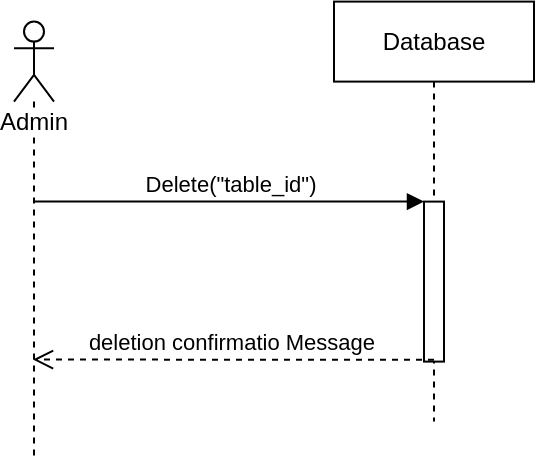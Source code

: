 <mxfile version="10.5.1" type="github"><diagram id="5qHa8yJmmfNP1S9O3tx8" name="Page-1"><mxGraphModel dx="1010" dy="1682" grid="1" gridSize="10" guides="1" tooltips="1" connect="1" arrows="1" fold="1" page="1" pageScale="1" pageWidth="850" pageHeight="1100" math="0" shadow="0"><root><mxCell id="0"/><mxCell id="1" parent="0"/><mxCell id="zMvriq25mnvYs4DFJ5ra-5" value="Database" style="shape=umlLifeline;perimeter=lifelinePerimeter;whiteSpace=wrap;html=1;container=1;collapsible=0;recursiveResize=0;outlineConnect=0;" parent="1" vertex="1"><mxGeometry x="250" y="-1023.2" width="100" height="210" as="geometry"/></mxCell><mxCell id="zMvriq25mnvYs4DFJ5ra-2" value="" style="html=1;points=[];perimeter=orthogonalPerimeter;" parent="zMvriq25mnvYs4DFJ5ra-5" vertex="1"><mxGeometry x="45" y="100" width="10" height="80" as="geometry"/></mxCell><mxCell id="zMvriq25mnvYs4DFJ5ra-1" value="Admin" style="shape=umlLifeline;participant=umlActor;perimeter=lifelinePerimeter;whiteSpace=wrap;html=1;container=1;collapsible=0;recursiveResize=0;verticalAlign=top;spacingTop=36;labelBackgroundColor=#ffffff;outlineConnect=0;" parent="1" vertex="1"><mxGeometry x="90" y="-1013.2" width="20" height="220" as="geometry"/></mxCell><mxCell id="zMvriq25mnvYs4DFJ5ra-3" value="Delete(&quot;table_id&quot;)" style="html=1;verticalAlign=bottom;endArrow=block;entryX=0;entryY=0;" parent="1" target="zMvriq25mnvYs4DFJ5ra-2" edge="1"><mxGeometry relative="1" as="geometry"><mxPoint x="100" y="-923.2" as="sourcePoint"/></mxGeometry></mxCell><mxCell id="zMvriq25mnvYs4DFJ5ra-9" value="deletion confirmatio Message&amp;nbsp;" style="html=1;verticalAlign=bottom;endArrow=open;dashed=1;endSize=8;exitX=0.5;exitY=0.988;exitDx=0;exitDy=0;exitPerimeter=0;" parent="1" source="zMvriq25mnvYs4DFJ5ra-2" edge="1"><mxGeometry relative="1" as="geometry"><mxPoint x="230" y="-844.2" as="sourcePoint"/><mxPoint x="99.5" y="-844.2" as="targetPoint"/></mxGeometry></mxCell></root></mxGraphModel></diagram></mxfile>